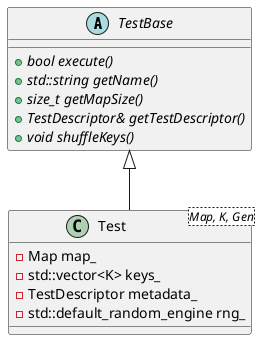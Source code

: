 @startuml

abstract TestBase {
+bool {abstract} execute()
+std::string {abstract} getName()
+size_t {abstract} getMapSize()
+TestDescriptor& {abstract} getTestDescriptor()
+void {abstract} shuffleKeys()
}

class Test<Map, K, Gen> {
-Map map_
-std::vector<K> keys_
-TestDescriptor metadata_
-std::default_random_engine rng_
}

TestBase <|-- Test
@enduml